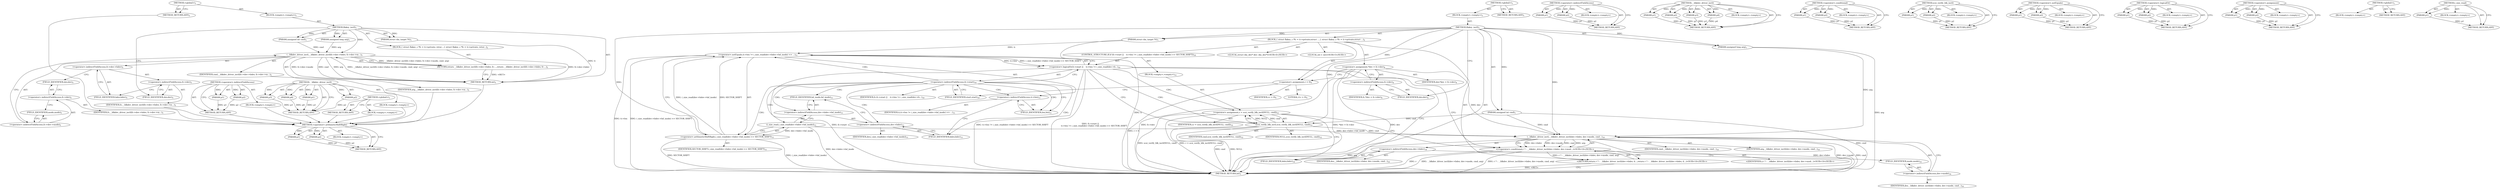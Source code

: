 digraph "i_size_read" {
vulnerable_6 [label=<(METHOD,&lt;global&gt;)<SUB>1</SUB>>];
vulnerable_7 [label=<(BLOCK,&lt;empty&gt;,&lt;empty&gt;)<SUB>1</SUB>>];
vulnerable_8 [label=<(METHOD,flakey_ioctl)<SUB>1</SUB>>];
vulnerable_9 [label=<(PARAM,struct dm_target *ti)<SUB>1</SUB>>];
vulnerable_10 [label=<(PARAM,unsigned int cmd)<SUB>1</SUB>>];
vulnerable_11 [label=<(PARAM,unsigned long arg)<SUB>1</SUB>>];
vulnerable_12 [label=<(BLOCK,{
 	struct flakey_c *fc = ti-&gt;private;
 
	retur...,{
 	struct flakey_c *fc = ti-&gt;private;
 
	retur...)<SUB>2</SUB>>];
vulnerable_13 [label=<(RETURN,return __blkdev_driver_ioctl(fc-&gt;dev-&gt;bdev, fc-...,return __blkdev_driver_ioctl(fc-&gt;dev-&gt;bdev, fc-...)<SUB>5</SUB>>];
vulnerable_14 [label=<(__blkdev_driver_ioctl,__blkdev_driver_ioctl(fc-&gt;dev-&gt;bdev, fc-&gt;dev-&gt;m...)<SUB>5</SUB>>];
vulnerable_15 [label=<(&lt;operator&gt;.indirectFieldAccess,fc-&gt;dev-&gt;bdev)<SUB>5</SUB>>];
vulnerable_16 [label=<(&lt;operator&gt;.indirectFieldAccess,fc-&gt;dev)<SUB>5</SUB>>];
vulnerable_17 [label=<(IDENTIFIER,fc,__blkdev_driver_ioctl(fc-&gt;dev-&gt;bdev, fc-&gt;dev-&gt;m...)<SUB>5</SUB>>];
vulnerable_18 [label=<(FIELD_IDENTIFIER,dev,dev)<SUB>5</SUB>>];
vulnerable_19 [label=<(FIELD_IDENTIFIER,bdev,bdev)<SUB>5</SUB>>];
vulnerable_20 [label=<(&lt;operator&gt;.indirectFieldAccess,fc-&gt;dev-&gt;mode)<SUB>5</SUB>>];
vulnerable_21 [label=<(&lt;operator&gt;.indirectFieldAccess,fc-&gt;dev)<SUB>5</SUB>>];
vulnerable_22 [label=<(IDENTIFIER,fc,__blkdev_driver_ioctl(fc-&gt;dev-&gt;bdev, fc-&gt;dev-&gt;m...)<SUB>5</SUB>>];
vulnerable_23 [label=<(FIELD_IDENTIFIER,dev,dev)<SUB>5</SUB>>];
vulnerable_24 [label=<(FIELD_IDENTIFIER,mode,mode)<SUB>5</SUB>>];
vulnerable_25 [label=<(IDENTIFIER,cmd,__blkdev_driver_ioctl(fc-&gt;dev-&gt;bdev, fc-&gt;dev-&gt;m...)<SUB>5</SUB>>];
vulnerable_26 [label=<(IDENTIFIER,arg,__blkdev_driver_ioctl(fc-&gt;dev-&gt;bdev, fc-&gt;dev-&gt;m...)<SUB>5</SUB>>];
vulnerable_27 [label=<(METHOD_RETURN,int)<SUB>1</SUB>>];
vulnerable_29 [label=<(METHOD_RETURN,ANY)<SUB>1</SUB>>];
vulnerable_57 [label=<(METHOD,&lt;operator&gt;.indirectFieldAccess)>];
vulnerable_58 [label=<(PARAM,p1)>];
vulnerable_59 [label=<(PARAM,p2)>];
vulnerable_60 [label=<(BLOCK,&lt;empty&gt;,&lt;empty&gt;)>];
vulnerable_61 [label=<(METHOD_RETURN,ANY)>];
vulnerable_50 [label=<(METHOD,__blkdev_driver_ioctl)>];
vulnerable_51 [label=<(PARAM,p1)>];
vulnerable_52 [label=<(PARAM,p2)>];
vulnerable_53 [label=<(PARAM,p3)>];
vulnerable_54 [label=<(PARAM,p4)>];
vulnerable_55 [label=<(BLOCK,&lt;empty&gt;,&lt;empty&gt;)>];
vulnerable_56 [label=<(METHOD_RETURN,ANY)>];
vulnerable_44 [label=<(METHOD,&lt;global&gt;)<SUB>1</SUB>>];
vulnerable_45 [label=<(BLOCK,&lt;empty&gt;,&lt;empty&gt;)>];
vulnerable_46 [label=<(METHOD_RETURN,ANY)>];
fixed_103 [label=<(METHOD,&lt;operator&gt;.arithmeticShiftRight)>];
fixed_104 [label=<(PARAM,p1)>];
fixed_105 [label=<(PARAM,p2)>];
fixed_106 [label=<(BLOCK,&lt;empty&gt;,&lt;empty&gt;)>];
fixed_107 [label=<(METHOD_RETURN,ANY)>];
fixed_6 [label=<(METHOD,&lt;global&gt;)<SUB>1</SUB>>];
fixed_7 [label=<(BLOCK,&lt;empty&gt;,&lt;empty&gt;)<SUB>1</SUB>>];
fixed_8 [label=<(METHOD,flakey_ioctl)<SUB>1</SUB>>];
fixed_9 [label=<(PARAM,struct dm_target *ti)<SUB>1</SUB>>];
fixed_10 [label=<(PARAM,unsigned int cmd)<SUB>1</SUB>>];
fixed_11 [label=<(PARAM,unsigned long arg)<SUB>1</SUB>>];
fixed_12 [label=<(BLOCK,{
 	struct flakey_c *fc = ti-&gt;private;
	struct ...,{
 	struct flakey_c *fc = ti-&gt;private;
	struct ...)<SUB>2</SUB>>];
fixed_13 [label="<(LOCAL,struct dm_dev* dev: dm_dev*)<SUB>4</SUB>>"];
fixed_14 [label=<(&lt;operator&gt;.assignment,*dev = fc-&gt;dev)<SUB>4</SUB>>];
fixed_15 [label=<(IDENTIFIER,dev,*dev = fc-&gt;dev)<SUB>4</SUB>>];
fixed_16 [label=<(&lt;operator&gt;.indirectFieldAccess,fc-&gt;dev)<SUB>4</SUB>>];
fixed_17 [label=<(IDENTIFIER,fc,*dev = fc-&gt;dev)<SUB>4</SUB>>];
fixed_18 [label=<(FIELD_IDENTIFIER,dev,dev)<SUB>4</SUB>>];
fixed_19 [label="<(LOCAL,int r: int)<SUB>5</SUB>>"];
fixed_20 [label=<(&lt;operator&gt;.assignment,r = 0)<SUB>5</SUB>>];
fixed_21 [label=<(IDENTIFIER,r,r = 0)<SUB>5</SUB>>];
fixed_22 [label=<(LITERAL,0,r = 0)<SUB>5</SUB>>];
fixed_23 [label=<(CONTROL_STRUCTURE,IF,if (fc-&gt;start ||
	    ti-&gt;len != i_size_read(dev-&gt;bdev-&gt;bd_inode) &gt;&gt; SECTOR_SHIFT))<SUB>10</SUB>>];
fixed_24 [label=<(&lt;operator&gt;.logicalOr,fc-&gt;start ||
	    ti-&gt;len != i_size_read(dev-&gt;b...)<SUB>10</SUB>>];
fixed_25 [label=<(&lt;operator&gt;.indirectFieldAccess,fc-&gt;start)<SUB>10</SUB>>];
fixed_26 [label=<(IDENTIFIER,fc,fc-&gt;start ||
	    ti-&gt;len != i_size_read(dev-&gt;b...)<SUB>10</SUB>>];
fixed_27 [label=<(FIELD_IDENTIFIER,start,start)<SUB>10</SUB>>];
fixed_28 [label=<(&lt;operator&gt;.notEquals,ti-&gt;len != i_size_read(dev-&gt;bdev-&gt;bd_inode) &gt;&gt; ...)<SUB>11</SUB>>];
fixed_29 [label=<(&lt;operator&gt;.indirectFieldAccess,ti-&gt;len)<SUB>11</SUB>>];
fixed_30 [label=<(IDENTIFIER,ti,ti-&gt;len != i_size_read(dev-&gt;bdev-&gt;bd_inode) &gt;&gt; ...)<SUB>11</SUB>>];
fixed_31 [label=<(FIELD_IDENTIFIER,len,len)<SUB>11</SUB>>];
fixed_32 [label=<(&lt;operator&gt;.arithmeticShiftRight,i_size_read(dev-&gt;bdev-&gt;bd_inode) &gt;&gt; SECTOR_SHIFT)<SUB>11</SUB>>];
fixed_33 [label=<(i_size_read,i_size_read(dev-&gt;bdev-&gt;bd_inode))<SUB>11</SUB>>];
fixed_34 [label=<(&lt;operator&gt;.indirectFieldAccess,dev-&gt;bdev-&gt;bd_inode)<SUB>11</SUB>>];
fixed_35 [label=<(&lt;operator&gt;.indirectFieldAccess,dev-&gt;bdev)<SUB>11</SUB>>];
fixed_36 [label=<(IDENTIFIER,dev,i_size_read(dev-&gt;bdev-&gt;bd_inode))<SUB>11</SUB>>];
fixed_37 [label=<(FIELD_IDENTIFIER,bdev,bdev)<SUB>11</SUB>>];
fixed_38 [label=<(FIELD_IDENTIFIER,bd_inode,bd_inode)<SUB>11</SUB>>];
fixed_39 [label=<(IDENTIFIER,SECTOR_SHIFT,i_size_read(dev-&gt;bdev-&gt;bd_inode) &gt;&gt; SECTOR_SHIFT)<SUB>11</SUB>>];
fixed_40 [label=<(BLOCK,&lt;empty&gt;,&lt;empty&gt;)<SUB>12</SUB>>];
fixed_41 [label=<(&lt;operator&gt;.assignment,r = scsi_verify_blk_ioctl(NULL, cmd))<SUB>12</SUB>>];
fixed_42 [label=<(IDENTIFIER,r,r = scsi_verify_blk_ioctl(NULL, cmd))<SUB>12</SUB>>];
fixed_43 [label=<(scsi_verify_blk_ioctl,scsi_verify_blk_ioctl(NULL, cmd))<SUB>12</SUB>>];
fixed_44 [label=<(IDENTIFIER,NULL,scsi_verify_blk_ioctl(NULL, cmd))<SUB>12</SUB>>];
fixed_45 [label=<(IDENTIFIER,cmd,scsi_verify_blk_ioctl(NULL, cmd))<SUB>12</SUB>>];
fixed_46 [label="<(RETURN,return r ? : __blkdev_driver_ioctl(dev-&gt;bdev, d...,return r ? : __blkdev_driver_ioctl(dev-&gt;bdev, d...)<SUB>14</SUB>>"];
fixed_47 [label="<(&lt;operator&gt;.conditional,r ? : __blkdev_driver_ioctl(dev-&gt;bdev, dev-&gt;mod...)<SUB>14</SUB>>"];
fixed_48 [label="<(IDENTIFIER,r,r ? : __blkdev_driver_ioctl(dev-&gt;bdev, dev-&gt;mod...)<SUB>14</SUB>>"];
fixed_49 [label=<(__blkdev_driver_ioctl,__blkdev_driver_ioctl(dev-&gt;bdev, dev-&gt;mode, cmd...)<SUB>14</SUB>>];
fixed_50 [label=<(&lt;operator&gt;.indirectFieldAccess,dev-&gt;bdev)<SUB>14</SUB>>];
fixed_51 [label=<(IDENTIFIER,dev,__blkdev_driver_ioctl(dev-&gt;bdev, dev-&gt;mode, cmd...)<SUB>14</SUB>>];
fixed_52 [label=<(FIELD_IDENTIFIER,bdev,bdev)<SUB>14</SUB>>];
fixed_53 [label=<(&lt;operator&gt;.indirectFieldAccess,dev-&gt;mode)<SUB>14</SUB>>];
fixed_54 [label=<(IDENTIFIER,dev,__blkdev_driver_ioctl(dev-&gt;bdev, dev-&gt;mode, cmd...)<SUB>14</SUB>>];
fixed_55 [label=<(FIELD_IDENTIFIER,mode,mode)<SUB>14</SUB>>];
fixed_56 [label=<(IDENTIFIER,cmd,__blkdev_driver_ioctl(dev-&gt;bdev, dev-&gt;mode, cmd...)<SUB>14</SUB>>];
fixed_57 [label=<(IDENTIFIER,arg,__blkdev_driver_ioctl(dev-&gt;bdev, dev-&gt;mode, cmd...)<SUB>14</SUB>>];
fixed_58 [label=<(METHOD_RETURN,int)<SUB>1</SUB>>];
fixed_60 [label=<(METHOD_RETURN,ANY)<SUB>1</SUB>>];
fixed_88 [label=<(METHOD,&lt;operator&gt;.indirectFieldAccess)>];
fixed_89 [label=<(PARAM,p1)>];
fixed_90 [label=<(PARAM,p2)>];
fixed_91 [label=<(BLOCK,&lt;empty&gt;,&lt;empty&gt;)>];
fixed_92 [label=<(METHOD_RETURN,ANY)>];
fixed_122 [label=<(METHOD,__blkdev_driver_ioctl)>];
fixed_123 [label=<(PARAM,p1)>];
fixed_124 [label=<(PARAM,p2)>];
fixed_125 [label=<(PARAM,p3)>];
fixed_126 [label=<(PARAM,p4)>];
fixed_127 [label=<(BLOCK,&lt;empty&gt;,&lt;empty&gt;)>];
fixed_128 [label=<(METHOD_RETURN,ANY)>];
fixed_117 [label=<(METHOD,&lt;operator&gt;.conditional)>];
fixed_118 [label=<(PARAM,p1)>];
fixed_119 [label=<(PARAM,p2)>];
fixed_120 [label=<(BLOCK,&lt;empty&gt;,&lt;empty&gt;)>];
fixed_121 [label=<(METHOD_RETURN,ANY)>];
fixed_112 [label=<(METHOD,scsi_verify_blk_ioctl)>];
fixed_113 [label=<(PARAM,p1)>];
fixed_114 [label=<(PARAM,p2)>];
fixed_115 [label=<(BLOCK,&lt;empty&gt;,&lt;empty&gt;)>];
fixed_116 [label=<(METHOD_RETURN,ANY)>];
fixed_98 [label=<(METHOD,&lt;operator&gt;.notEquals)>];
fixed_99 [label=<(PARAM,p1)>];
fixed_100 [label=<(PARAM,p2)>];
fixed_101 [label=<(BLOCK,&lt;empty&gt;,&lt;empty&gt;)>];
fixed_102 [label=<(METHOD_RETURN,ANY)>];
fixed_93 [label=<(METHOD,&lt;operator&gt;.logicalOr)>];
fixed_94 [label=<(PARAM,p1)>];
fixed_95 [label=<(PARAM,p2)>];
fixed_96 [label=<(BLOCK,&lt;empty&gt;,&lt;empty&gt;)>];
fixed_97 [label=<(METHOD_RETURN,ANY)>];
fixed_83 [label=<(METHOD,&lt;operator&gt;.assignment)>];
fixed_84 [label=<(PARAM,p1)>];
fixed_85 [label=<(PARAM,p2)>];
fixed_86 [label=<(BLOCK,&lt;empty&gt;,&lt;empty&gt;)>];
fixed_87 [label=<(METHOD_RETURN,ANY)>];
fixed_77 [label=<(METHOD,&lt;global&gt;)<SUB>1</SUB>>];
fixed_78 [label=<(BLOCK,&lt;empty&gt;,&lt;empty&gt;)>];
fixed_79 [label=<(METHOD_RETURN,ANY)>];
fixed_108 [label=<(METHOD,i_size_read)>];
fixed_109 [label=<(PARAM,p1)>];
fixed_110 [label=<(BLOCK,&lt;empty&gt;,&lt;empty&gt;)>];
fixed_111 [label=<(METHOD_RETURN,ANY)>];
vulnerable_6 -> vulnerable_7  [key=0, label="AST: "];
vulnerable_6 -> vulnerable_29  [key=0, label="AST: "];
vulnerable_6 -> vulnerable_29  [key=1, label="CFG: "];
vulnerable_7 -> vulnerable_8  [key=0, label="AST: "];
vulnerable_8 -> vulnerable_9  [key=0, label="AST: "];
vulnerable_8 -> vulnerable_9  [key=1, label="DDG: "];
vulnerable_8 -> vulnerable_10  [key=0, label="AST: "];
vulnerable_8 -> vulnerable_10  [key=1, label="DDG: "];
vulnerable_8 -> vulnerable_11  [key=0, label="AST: "];
vulnerable_8 -> vulnerable_11  [key=1, label="DDG: "];
vulnerable_8 -> vulnerable_12  [key=0, label="AST: "];
vulnerable_8 -> vulnerable_27  [key=0, label="AST: "];
vulnerable_8 -> vulnerable_18  [key=0, label="CFG: "];
vulnerable_8 -> vulnerable_14  [key=0, label="DDG: "];
vulnerable_9 -> vulnerable_27  [key=0, label="DDG: ti"];
vulnerable_10 -> vulnerable_14  [key=0, label="DDG: cmd"];
vulnerable_11 -> vulnerable_14  [key=0, label="DDG: arg"];
vulnerable_12 -> vulnerable_13  [key=0, label="AST: "];
vulnerable_13 -> vulnerable_14  [key=0, label="AST: "];
vulnerable_13 -> vulnerable_27  [key=0, label="CFG: "];
vulnerable_13 -> vulnerable_27  [key=1, label="DDG: &lt;RET&gt;"];
vulnerable_14 -> vulnerable_15  [key=0, label="AST: "];
vulnerable_14 -> vulnerable_20  [key=0, label="AST: "];
vulnerable_14 -> vulnerable_25  [key=0, label="AST: "];
vulnerable_14 -> vulnerable_26  [key=0, label="AST: "];
vulnerable_14 -> vulnerable_13  [key=0, label="CFG: "];
vulnerable_14 -> vulnerable_13  [key=1, label="DDG: __blkdev_driver_ioctl(fc-&gt;dev-&gt;bdev, fc-&gt;dev-&gt;mode, cmd, arg)"];
vulnerable_14 -> vulnerable_27  [key=0, label="DDG: fc-&gt;dev-&gt;bdev"];
vulnerable_14 -> vulnerable_27  [key=1, label="DDG: fc-&gt;dev-&gt;mode"];
vulnerable_14 -> vulnerable_27  [key=2, label="DDG: cmd"];
vulnerable_14 -> vulnerable_27  [key=3, label="DDG: arg"];
vulnerable_14 -> vulnerable_27  [key=4, label="DDG: __blkdev_driver_ioctl(fc-&gt;dev-&gt;bdev, fc-&gt;dev-&gt;mode, cmd, arg)"];
vulnerable_15 -> vulnerable_16  [key=0, label="AST: "];
vulnerable_15 -> vulnerable_19  [key=0, label="AST: "];
vulnerable_15 -> vulnerable_23  [key=0, label="CFG: "];
vulnerable_16 -> vulnerable_17  [key=0, label="AST: "];
vulnerable_16 -> vulnerable_18  [key=0, label="AST: "];
vulnerable_16 -> vulnerable_19  [key=0, label="CFG: "];
vulnerable_17 -> fixed_103  [key=0];
vulnerable_18 -> vulnerable_16  [key=0, label="CFG: "];
vulnerable_19 -> vulnerable_15  [key=0, label="CFG: "];
vulnerable_20 -> vulnerable_21  [key=0, label="AST: "];
vulnerable_20 -> vulnerable_24  [key=0, label="AST: "];
vulnerable_20 -> vulnerable_14  [key=0, label="CFG: "];
vulnerable_21 -> vulnerable_22  [key=0, label="AST: "];
vulnerable_21 -> vulnerable_23  [key=0, label="AST: "];
vulnerable_21 -> vulnerable_24  [key=0, label="CFG: "];
vulnerable_22 -> fixed_103  [key=0];
vulnerable_23 -> vulnerable_21  [key=0, label="CFG: "];
vulnerable_24 -> vulnerable_20  [key=0, label="CFG: "];
vulnerable_25 -> fixed_103  [key=0];
vulnerable_26 -> fixed_103  [key=0];
vulnerable_27 -> fixed_103  [key=0];
vulnerable_29 -> fixed_103  [key=0];
vulnerable_57 -> vulnerable_58  [key=0, label="AST: "];
vulnerable_57 -> vulnerable_58  [key=1, label="DDG: "];
vulnerable_57 -> vulnerable_60  [key=0, label="AST: "];
vulnerable_57 -> vulnerable_59  [key=0, label="AST: "];
vulnerable_57 -> vulnerable_59  [key=1, label="DDG: "];
vulnerable_57 -> vulnerable_61  [key=0, label="AST: "];
vulnerable_57 -> vulnerable_61  [key=1, label="CFG: "];
vulnerable_58 -> vulnerable_61  [key=0, label="DDG: p1"];
vulnerable_59 -> vulnerable_61  [key=0, label="DDG: p2"];
vulnerable_60 -> fixed_103  [key=0];
vulnerable_61 -> fixed_103  [key=0];
vulnerable_50 -> vulnerable_51  [key=0, label="AST: "];
vulnerable_50 -> vulnerable_51  [key=1, label="DDG: "];
vulnerable_50 -> vulnerable_55  [key=0, label="AST: "];
vulnerable_50 -> vulnerable_52  [key=0, label="AST: "];
vulnerable_50 -> vulnerable_52  [key=1, label="DDG: "];
vulnerable_50 -> vulnerable_56  [key=0, label="AST: "];
vulnerable_50 -> vulnerable_56  [key=1, label="CFG: "];
vulnerable_50 -> vulnerable_53  [key=0, label="AST: "];
vulnerable_50 -> vulnerable_53  [key=1, label="DDG: "];
vulnerable_50 -> vulnerable_54  [key=0, label="AST: "];
vulnerable_50 -> vulnerable_54  [key=1, label="DDG: "];
vulnerable_51 -> vulnerable_56  [key=0, label="DDG: p1"];
vulnerable_52 -> vulnerable_56  [key=0, label="DDG: p2"];
vulnerable_53 -> vulnerable_56  [key=0, label="DDG: p3"];
vulnerable_54 -> vulnerable_56  [key=0, label="DDG: p4"];
vulnerable_55 -> fixed_103  [key=0];
vulnerable_56 -> fixed_103  [key=0];
vulnerable_44 -> vulnerable_45  [key=0, label="AST: "];
vulnerable_44 -> vulnerable_46  [key=0, label="AST: "];
vulnerable_44 -> vulnerable_46  [key=1, label="CFG: "];
vulnerable_45 -> fixed_103  [key=0];
vulnerable_46 -> fixed_103  [key=0];
fixed_103 -> fixed_104  [key=0, label="AST: "];
fixed_103 -> fixed_104  [key=1, label="DDG: "];
fixed_103 -> fixed_106  [key=0, label="AST: "];
fixed_103 -> fixed_105  [key=0, label="AST: "];
fixed_103 -> fixed_105  [key=1, label="DDG: "];
fixed_103 -> fixed_107  [key=0, label="AST: "];
fixed_103 -> fixed_107  [key=1, label="CFG: "];
fixed_104 -> fixed_107  [key=0, label="DDG: p1"];
fixed_105 -> fixed_107  [key=0, label="DDG: p2"];
fixed_6 -> fixed_7  [key=0, label="AST: "];
fixed_6 -> fixed_60  [key=0, label="AST: "];
fixed_6 -> fixed_60  [key=1, label="CFG: "];
fixed_7 -> fixed_8  [key=0, label="AST: "];
fixed_8 -> fixed_9  [key=0, label="AST: "];
fixed_8 -> fixed_9  [key=1, label="DDG: "];
fixed_8 -> fixed_10  [key=0, label="AST: "];
fixed_8 -> fixed_10  [key=1, label="DDG: "];
fixed_8 -> fixed_11  [key=0, label="AST: "];
fixed_8 -> fixed_11  [key=1, label="DDG: "];
fixed_8 -> fixed_12  [key=0, label="AST: "];
fixed_8 -> fixed_58  [key=0, label="AST: "];
fixed_8 -> fixed_18  [key=0, label="CFG: "];
fixed_8 -> fixed_20  [key=0, label="DDG: "];
fixed_8 -> fixed_49  [key=0, label="DDG: "];
fixed_8 -> fixed_32  [key=0, label="DDG: "];
fixed_8 -> fixed_43  [key=0, label="DDG: "];
fixed_9 -> fixed_58  [key=0, label="DDG: ti"];
fixed_9 -> fixed_28  [key=0, label="DDG: ti"];
fixed_10 -> fixed_58  [key=0, label="DDG: cmd"];
fixed_10 -> fixed_49  [key=0, label="DDG: cmd"];
fixed_10 -> fixed_43  [key=0, label="DDG: cmd"];
fixed_11 -> fixed_58  [key=0, label="DDG: arg"];
fixed_11 -> fixed_49  [key=0, label="DDG: arg"];
fixed_12 -> fixed_13  [key=0, label="AST: "];
fixed_12 -> fixed_14  [key=0, label="AST: "];
fixed_12 -> fixed_19  [key=0, label="AST: "];
fixed_12 -> fixed_20  [key=0, label="AST: "];
fixed_12 -> fixed_23  [key=0, label="AST: "];
fixed_12 -> fixed_46  [key=0, label="AST: "];
fixed_14 -> fixed_15  [key=0, label="AST: "];
fixed_14 -> fixed_16  [key=0, label="AST: "];
fixed_14 -> fixed_20  [key=0, label="CFG: "];
fixed_14 -> fixed_58  [key=0, label="DDG: dev"];
fixed_14 -> fixed_58  [key=1, label="DDG: fc-&gt;dev"];
fixed_14 -> fixed_58  [key=2, label="DDG: *dev = fc-&gt;dev"];
fixed_14 -> fixed_49  [key=0, label="DDG: dev"];
fixed_16 -> fixed_17  [key=0, label="AST: "];
fixed_16 -> fixed_18  [key=0, label="AST: "];
fixed_16 -> fixed_14  [key=0, label="CFG: "];
fixed_18 -> fixed_16  [key=0, label="CFG: "];
fixed_20 -> fixed_21  [key=0, label="AST: "];
fixed_20 -> fixed_22  [key=0, label="AST: "];
fixed_20 -> fixed_27  [key=0, label="CFG: "];
fixed_20 -> fixed_58  [key=0, label="DDG: r = 0"];
fixed_23 -> fixed_24  [key=0, label="AST: "];
fixed_23 -> fixed_40  [key=0, label="AST: "];
fixed_24 -> fixed_25  [key=0, label="AST: "];
fixed_24 -> fixed_28  [key=0, label="AST: "];
fixed_24 -> fixed_43  [key=0, label="CFG: "];
fixed_24 -> fixed_43  [key=1, label="CDG: "];
fixed_24 -> fixed_47  [key=0, label="CFG: "];
fixed_24 -> fixed_52  [key=0, label="CFG: "];
fixed_24 -> fixed_58  [key=0, label="DDG: fc-&gt;start"];
fixed_24 -> fixed_58  [key=1, label="DDG: ti-&gt;len != i_size_read(dev-&gt;bdev-&gt;bd_inode) &gt;&gt; SECTOR_SHIFT"];
fixed_24 -> fixed_58  [key=2, label="DDG: fc-&gt;start ||
	    ti-&gt;len != i_size_read(dev-&gt;bdev-&gt;bd_inode) &gt;&gt; SECTOR_SHIFT"];
fixed_24 -> fixed_41  [key=0, label="CDG: "];
fixed_25 -> fixed_26  [key=0, label="AST: "];
fixed_25 -> fixed_27  [key=0, label="AST: "];
fixed_25 -> fixed_24  [key=0, label="CFG: "];
fixed_25 -> fixed_31  [key=0, label="CFG: "];
fixed_25 -> fixed_31  [key=1, label="CDG: "];
fixed_25 -> fixed_34  [key=0, label="CDG: "];
fixed_25 -> fixed_32  [key=0, label="CDG: "];
fixed_25 -> fixed_33  [key=0, label="CDG: "];
fixed_25 -> fixed_28  [key=0, label="CDG: "];
fixed_25 -> fixed_37  [key=0, label="CDG: "];
fixed_25 -> fixed_38  [key=0, label="CDG: "];
fixed_25 -> fixed_29  [key=0, label="CDG: "];
fixed_25 -> fixed_35  [key=0, label="CDG: "];
fixed_27 -> fixed_25  [key=0, label="CFG: "];
fixed_28 -> fixed_29  [key=0, label="AST: "];
fixed_28 -> fixed_32  [key=0, label="AST: "];
fixed_28 -> fixed_24  [key=0, label="CFG: "];
fixed_28 -> fixed_24  [key=1, label="DDG: ti-&gt;len"];
fixed_28 -> fixed_24  [key=2, label="DDG: i_size_read(dev-&gt;bdev-&gt;bd_inode) &gt;&gt; SECTOR_SHIFT"];
fixed_28 -> fixed_58  [key=0, label="DDG: ti-&gt;len"];
fixed_28 -> fixed_58  [key=1, label="DDG: i_size_read(dev-&gt;bdev-&gt;bd_inode) &gt;&gt; SECTOR_SHIFT"];
fixed_29 -> fixed_30  [key=0, label="AST: "];
fixed_29 -> fixed_31  [key=0, label="AST: "];
fixed_29 -> fixed_37  [key=0, label="CFG: "];
fixed_31 -> fixed_29  [key=0, label="CFG: "];
fixed_32 -> fixed_33  [key=0, label="AST: "];
fixed_32 -> fixed_39  [key=0, label="AST: "];
fixed_32 -> fixed_28  [key=0, label="CFG: "];
fixed_32 -> fixed_28  [key=1, label="DDG: i_size_read(dev-&gt;bdev-&gt;bd_inode)"];
fixed_32 -> fixed_28  [key=2, label="DDG: SECTOR_SHIFT"];
fixed_32 -> fixed_58  [key=0, label="DDG: i_size_read(dev-&gt;bdev-&gt;bd_inode)"];
fixed_32 -> fixed_58  [key=1, label="DDG: SECTOR_SHIFT"];
fixed_33 -> fixed_34  [key=0, label="AST: "];
fixed_33 -> fixed_32  [key=0, label="CFG: "];
fixed_33 -> fixed_32  [key=1, label="DDG: dev-&gt;bdev-&gt;bd_inode"];
fixed_33 -> fixed_58  [key=0, label="DDG: dev-&gt;bdev-&gt;bd_inode"];
fixed_33 -> fixed_49  [key=0, label="DDG: dev-&gt;bdev-&gt;bd_inode"];
fixed_34 -> fixed_35  [key=0, label="AST: "];
fixed_34 -> fixed_38  [key=0, label="AST: "];
fixed_34 -> fixed_33  [key=0, label="CFG: "];
fixed_35 -> fixed_36  [key=0, label="AST: "];
fixed_35 -> fixed_37  [key=0, label="AST: "];
fixed_35 -> fixed_38  [key=0, label="CFG: "];
fixed_37 -> fixed_35  [key=0, label="CFG: "];
fixed_38 -> fixed_34  [key=0, label="CFG: "];
fixed_40 -> fixed_41  [key=0, label="AST: "];
fixed_41 -> fixed_42  [key=0, label="AST: "];
fixed_41 -> fixed_43  [key=0, label="AST: "];
fixed_41 -> fixed_47  [key=0, label="CFG: "];
fixed_41 -> fixed_52  [key=0, label="CFG: "];
fixed_41 -> fixed_58  [key=0, label="DDG: scsi_verify_blk_ioctl(NULL, cmd)"];
fixed_41 -> fixed_58  [key=1, label="DDG: r = scsi_verify_blk_ioctl(NULL, cmd)"];
fixed_43 -> fixed_44  [key=0, label="AST: "];
fixed_43 -> fixed_45  [key=0, label="AST: "];
fixed_43 -> fixed_41  [key=0, label="CFG: "];
fixed_43 -> fixed_41  [key=1, label="DDG: NULL"];
fixed_43 -> fixed_41  [key=2, label="DDG: cmd"];
fixed_43 -> fixed_58  [key=0, label="DDG: cmd"];
fixed_43 -> fixed_58  [key=1, label="DDG: NULL"];
fixed_43 -> fixed_49  [key=0, label="DDG: cmd"];
fixed_46 -> fixed_47  [key=0, label="AST: "];
fixed_46 -> fixed_58  [key=0, label="CFG: "];
fixed_46 -> fixed_58  [key=1, label="DDG: &lt;RET&gt;"];
fixed_47 -> fixed_48  [key=0, label="AST: "];
fixed_47 -> fixed_49  [key=0, label="AST: "];
fixed_47 -> fixed_46  [key=0, label="CFG: "];
fixed_47 -> fixed_46  [key=1, label="DDG: r ? : __blkdev_driver_ioctl(dev-&gt;bdev, dev-&gt;mode, cmd, arg)"];
fixed_47 -> fixed_58  [key=0, label="DDG: r"];
fixed_47 -> fixed_58  [key=1, label="DDG: __blkdev_driver_ioctl(dev-&gt;bdev, dev-&gt;mode, cmd, arg)"];
fixed_47 -> fixed_58  [key=2, label="DDG: r ? : __blkdev_driver_ioctl(dev-&gt;bdev, dev-&gt;mode, cmd, arg)"];
fixed_49 -> fixed_50  [key=0, label="AST: "];
fixed_49 -> fixed_53  [key=0, label="AST: "];
fixed_49 -> fixed_56  [key=0, label="AST: "];
fixed_49 -> fixed_57  [key=0, label="AST: "];
fixed_49 -> fixed_47  [key=0, label="CFG: "];
fixed_49 -> fixed_47  [key=1, label="DDG: dev-&gt;bdev"];
fixed_49 -> fixed_47  [key=2, label="DDG: dev-&gt;mode"];
fixed_49 -> fixed_47  [key=3, label="DDG: cmd"];
fixed_49 -> fixed_47  [key=4, label="DDG: arg"];
fixed_49 -> fixed_58  [key=0, label="DDG: dev-&gt;bdev"];
fixed_49 -> fixed_58  [key=1, label="DDG: dev-&gt;mode"];
fixed_49 -> fixed_58  [key=2, label="DDG: cmd"];
fixed_49 -> fixed_58  [key=3, label="DDG: arg"];
fixed_50 -> fixed_51  [key=0, label="AST: "];
fixed_50 -> fixed_52  [key=0, label="AST: "];
fixed_50 -> fixed_55  [key=0, label="CFG: "];
fixed_52 -> fixed_50  [key=0, label="CFG: "];
fixed_53 -> fixed_54  [key=0, label="AST: "];
fixed_53 -> fixed_55  [key=0, label="AST: "];
fixed_53 -> fixed_49  [key=0, label="CFG: "];
fixed_55 -> fixed_53  [key=0, label="CFG: "];
fixed_88 -> fixed_89  [key=0, label="AST: "];
fixed_88 -> fixed_89  [key=1, label="DDG: "];
fixed_88 -> fixed_91  [key=0, label="AST: "];
fixed_88 -> fixed_90  [key=0, label="AST: "];
fixed_88 -> fixed_90  [key=1, label="DDG: "];
fixed_88 -> fixed_92  [key=0, label="AST: "];
fixed_88 -> fixed_92  [key=1, label="CFG: "];
fixed_89 -> fixed_92  [key=0, label="DDG: p1"];
fixed_90 -> fixed_92  [key=0, label="DDG: p2"];
fixed_122 -> fixed_123  [key=0, label="AST: "];
fixed_122 -> fixed_123  [key=1, label="DDG: "];
fixed_122 -> fixed_127  [key=0, label="AST: "];
fixed_122 -> fixed_124  [key=0, label="AST: "];
fixed_122 -> fixed_124  [key=1, label="DDG: "];
fixed_122 -> fixed_128  [key=0, label="AST: "];
fixed_122 -> fixed_128  [key=1, label="CFG: "];
fixed_122 -> fixed_125  [key=0, label="AST: "];
fixed_122 -> fixed_125  [key=1, label="DDG: "];
fixed_122 -> fixed_126  [key=0, label="AST: "];
fixed_122 -> fixed_126  [key=1, label="DDG: "];
fixed_123 -> fixed_128  [key=0, label="DDG: p1"];
fixed_124 -> fixed_128  [key=0, label="DDG: p2"];
fixed_125 -> fixed_128  [key=0, label="DDG: p3"];
fixed_126 -> fixed_128  [key=0, label="DDG: p4"];
fixed_117 -> fixed_118  [key=0, label="AST: "];
fixed_117 -> fixed_118  [key=1, label="DDG: "];
fixed_117 -> fixed_120  [key=0, label="AST: "];
fixed_117 -> fixed_119  [key=0, label="AST: "];
fixed_117 -> fixed_119  [key=1, label="DDG: "];
fixed_117 -> fixed_121  [key=0, label="AST: "];
fixed_117 -> fixed_121  [key=1, label="CFG: "];
fixed_118 -> fixed_121  [key=0, label="DDG: p1"];
fixed_119 -> fixed_121  [key=0, label="DDG: p2"];
fixed_112 -> fixed_113  [key=0, label="AST: "];
fixed_112 -> fixed_113  [key=1, label="DDG: "];
fixed_112 -> fixed_115  [key=0, label="AST: "];
fixed_112 -> fixed_114  [key=0, label="AST: "];
fixed_112 -> fixed_114  [key=1, label="DDG: "];
fixed_112 -> fixed_116  [key=0, label="AST: "];
fixed_112 -> fixed_116  [key=1, label="CFG: "];
fixed_113 -> fixed_116  [key=0, label="DDG: p1"];
fixed_114 -> fixed_116  [key=0, label="DDG: p2"];
fixed_98 -> fixed_99  [key=0, label="AST: "];
fixed_98 -> fixed_99  [key=1, label="DDG: "];
fixed_98 -> fixed_101  [key=0, label="AST: "];
fixed_98 -> fixed_100  [key=0, label="AST: "];
fixed_98 -> fixed_100  [key=1, label="DDG: "];
fixed_98 -> fixed_102  [key=0, label="AST: "];
fixed_98 -> fixed_102  [key=1, label="CFG: "];
fixed_99 -> fixed_102  [key=0, label="DDG: p1"];
fixed_100 -> fixed_102  [key=0, label="DDG: p2"];
fixed_93 -> fixed_94  [key=0, label="AST: "];
fixed_93 -> fixed_94  [key=1, label="DDG: "];
fixed_93 -> fixed_96  [key=0, label="AST: "];
fixed_93 -> fixed_95  [key=0, label="AST: "];
fixed_93 -> fixed_95  [key=1, label="DDG: "];
fixed_93 -> fixed_97  [key=0, label="AST: "];
fixed_93 -> fixed_97  [key=1, label="CFG: "];
fixed_94 -> fixed_97  [key=0, label="DDG: p1"];
fixed_95 -> fixed_97  [key=0, label="DDG: p2"];
fixed_83 -> fixed_84  [key=0, label="AST: "];
fixed_83 -> fixed_84  [key=1, label="DDG: "];
fixed_83 -> fixed_86  [key=0, label="AST: "];
fixed_83 -> fixed_85  [key=0, label="AST: "];
fixed_83 -> fixed_85  [key=1, label="DDG: "];
fixed_83 -> fixed_87  [key=0, label="AST: "];
fixed_83 -> fixed_87  [key=1, label="CFG: "];
fixed_84 -> fixed_87  [key=0, label="DDG: p1"];
fixed_85 -> fixed_87  [key=0, label="DDG: p2"];
fixed_77 -> fixed_78  [key=0, label="AST: "];
fixed_77 -> fixed_79  [key=0, label="AST: "];
fixed_77 -> fixed_79  [key=1, label="CFG: "];
fixed_108 -> fixed_109  [key=0, label="AST: "];
fixed_108 -> fixed_109  [key=1, label="DDG: "];
fixed_108 -> fixed_110  [key=0, label="AST: "];
fixed_108 -> fixed_111  [key=0, label="AST: "];
fixed_108 -> fixed_111  [key=1, label="CFG: "];
fixed_109 -> fixed_111  [key=0, label="DDG: p1"];
}
